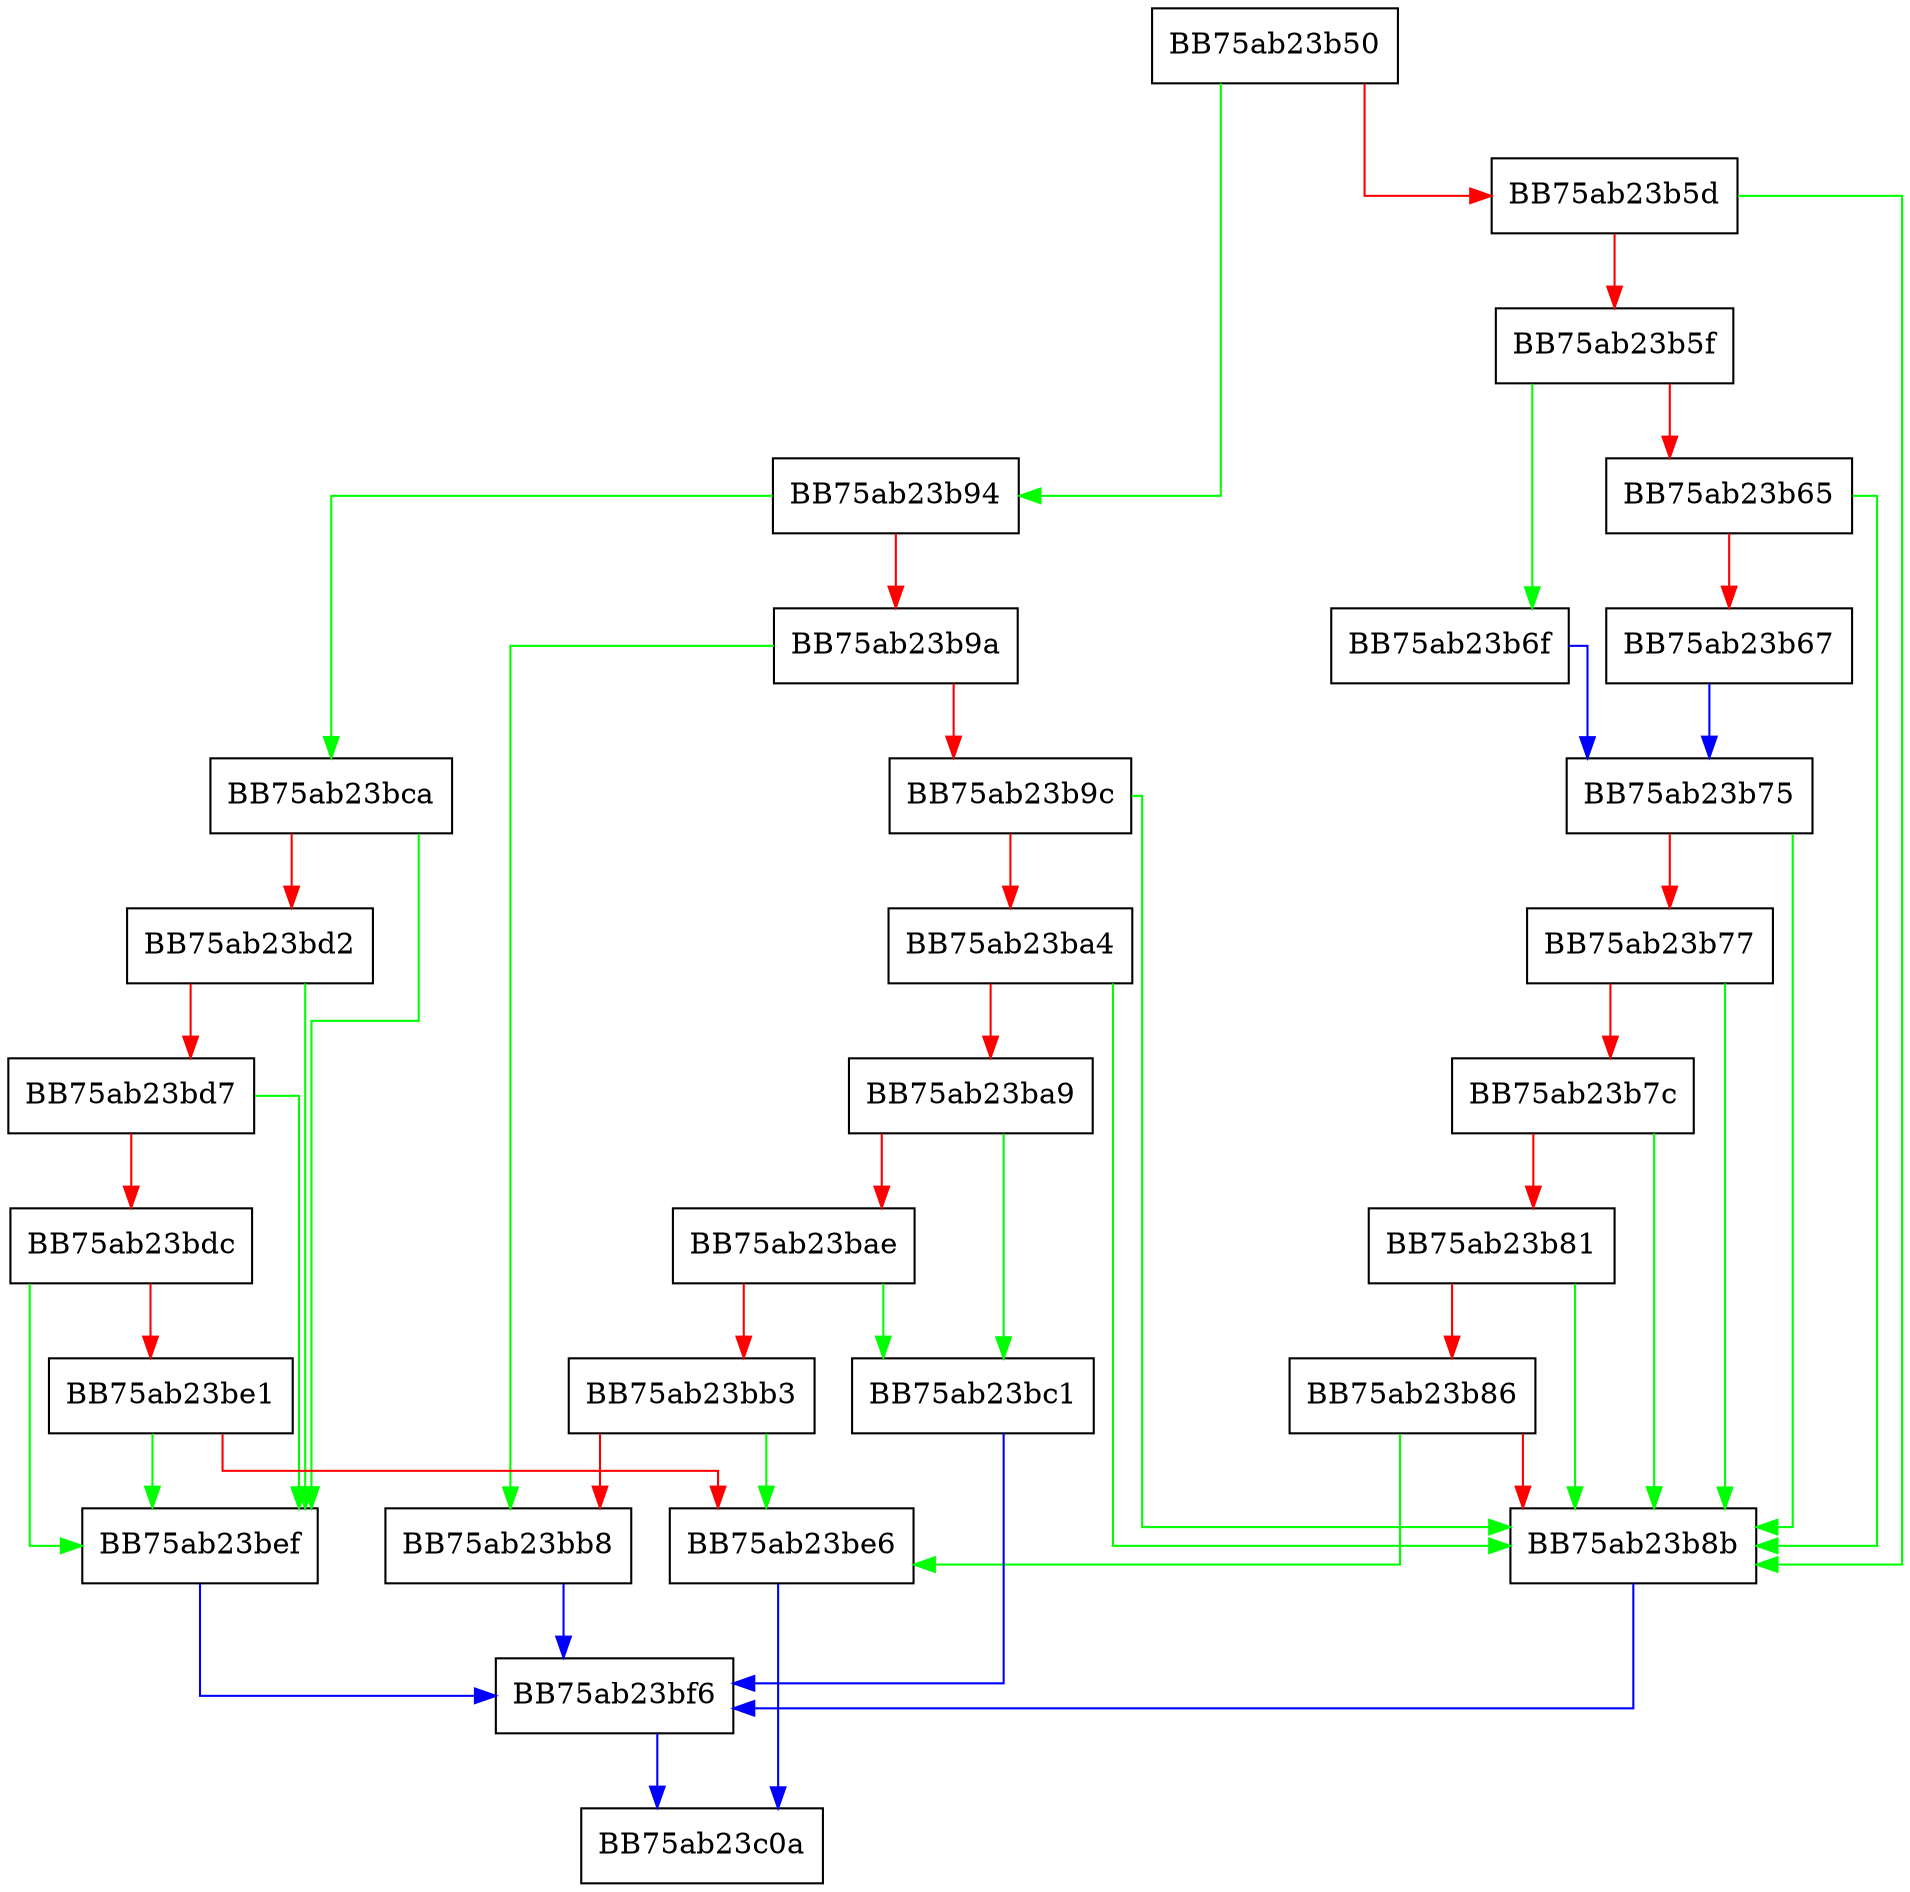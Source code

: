 digraph default_error_condition {
  node [shape="box"];
  graph [splines=ortho];
  BB75ab23b50 -> BB75ab23b94 [color="green"];
  BB75ab23b50 -> BB75ab23b5d [color="red"];
  BB75ab23b5d -> BB75ab23b8b [color="green"];
  BB75ab23b5d -> BB75ab23b5f [color="red"];
  BB75ab23b5f -> BB75ab23b6f [color="green"];
  BB75ab23b5f -> BB75ab23b65 [color="red"];
  BB75ab23b65 -> BB75ab23b8b [color="green"];
  BB75ab23b65 -> BB75ab23b67 [color="red"];
  BB75ab23b67 -> BB75ab23b75 [color="blue"];
  BB75ab23b6f -> BB75ab23b75 [color="blue"];
  BB75ab23b75 -> BB75ab23b8b [color="green"];
  BB75ab23b75 -> BB75ab23b77 [color="red"];
  BB75ab23b77 -> BB75ab23b8b [color="green"];
  BB75ab23b77 -> BB75ab23b7c [color="red"];
  BB75ab23b7c -> BB75ab23b8b [color="green"];
  BB75ab23b7c -> BB75ab23b81 [color="red"];
  BB75ab23b81 -> BB75ab23b8b [color="green"];
  BB75ab23b81 -> BB75ab23b86 [color="red"];
  BB75ab23b86 -> BB75ab23be6 [color="green"];
  BB75ab23b86 -> BB75ab23b8b [color="red"];
  BB75ab23b8b -> BB75ab23bf6 [color="blue"];
  BB75ab23b94 -> BB75ab23bca [color="green"];
  BB75ab23b94 -> BB75ab23b9a [color="red"];
  BB75ab23b9a -> BB75ab23bb8 [color="green"];
  BB75ab23b9a -> BB75ab23b9c [color="red"];
  BB75ab23b9c -> BB75ab23b8b [color="green"];
  BB75ab23b9c -> BB75ab23ba4 [color="red"];
  BB75ab23ba4 -> BB75ab23b8b [color="green"];
  BB75ab23ba4 -> BB75ab23ba9 [color="red"];
  BB75ab23ba9 -> BB75ab23bc1 [color="green"];
  BB75ab23ba9 -> BB75ab23bae [color="red"];
  BB75ab23bae -> BB75ab23bc1 [color="green"];
  BB75ab23bae -> BB75ab23bb3 [color="red"];
  BB75ab23bb3 -> BB75ab23be6 [color="green"];
  BB75ab23bb3 -> BB75ab23bb8 [color="red"];
  BB75ab23bb8 -> BB75ab23bf6 [color="blue"];
  BB75ab23bc1 -> BB75ab23bf6 [color="blue"];
  BB75ab23bca -> BB75ab23bef [color="green"];
  BB75ab23bca -> BB75ab23bd2 [color="red"];
  BB75ab23bd2 -> BB75ab23bef [color="green"];
  BB75ab23bd2 -> BB75ab23bd7 [color="red"];
  BB75ab23bd7 -> BB75ab23bef [color="green"];
  BB75ab23bd7 -> BB75ab23bdc [color="red"];
  BB75ab23bdc -> BB75ab23bef [color="green"];
  BB75ab23bdc -> BB75ab23be1 [color="red"];
  BB75ab23be1 -> BB75ab23bef [color="green"];
  BB75ab23be1 -> BB75ab23be6 [color="red"];
  BB75ab23be6 -> BB75ab23c0a [color="blue"];
  BB75ab23bef -> BB75ab23bf6 [color="blue"];
  BB75ab23bf6 -> BB75ab23c0a [color="blue"];
}